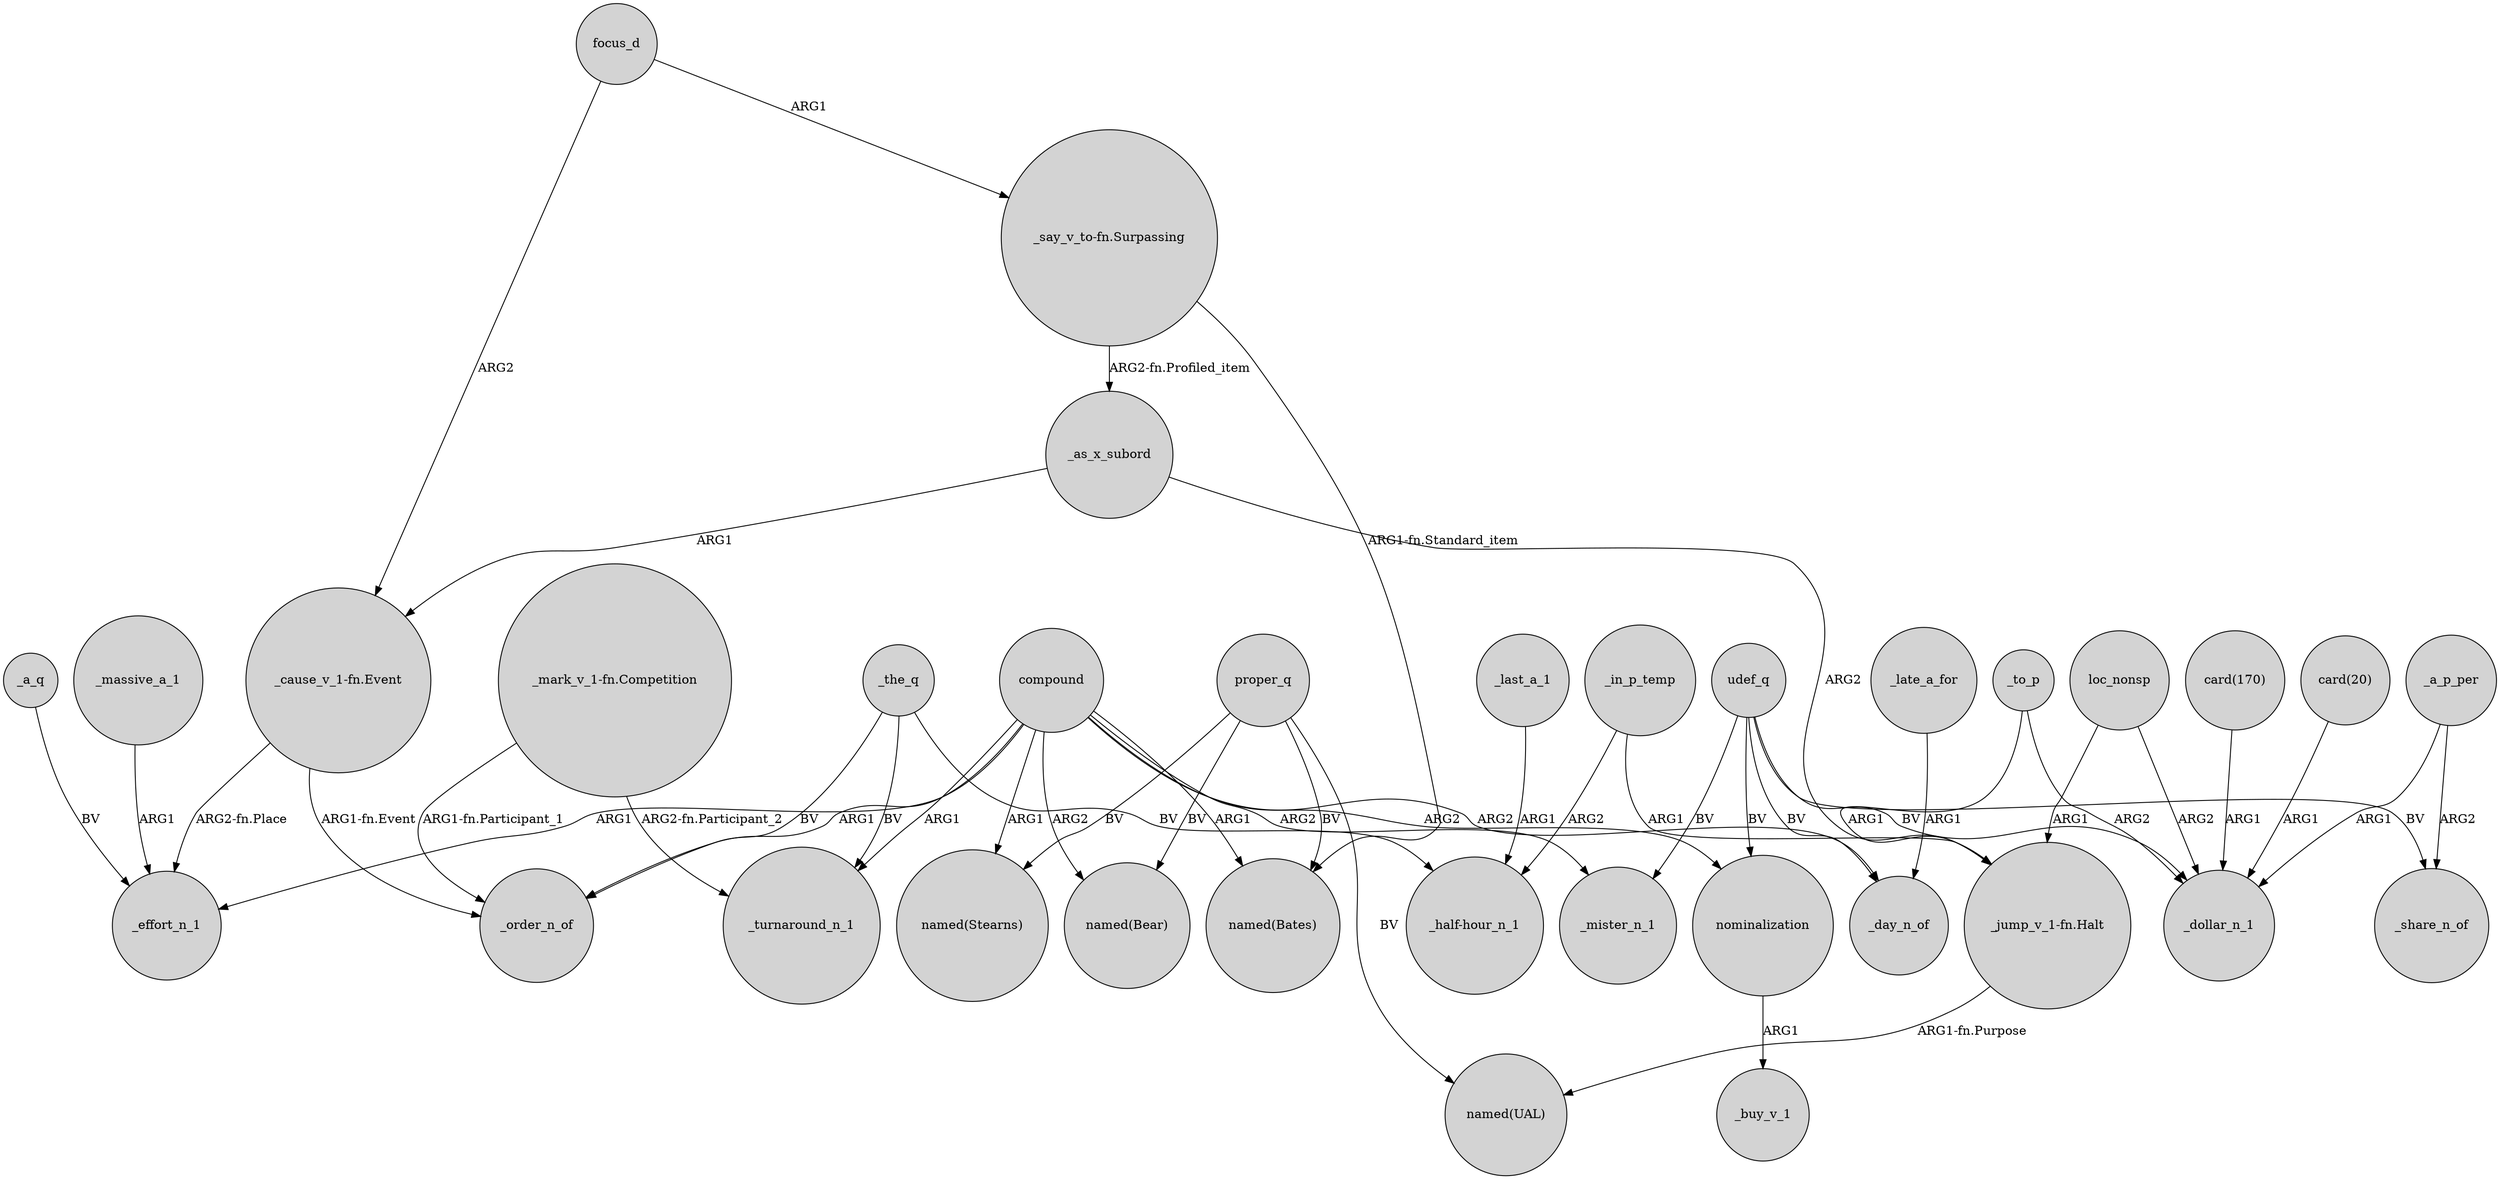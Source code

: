 digraph {
	node [shape=circle style=filled]
	nominalization -> _buy_v_1 [label=ARG1]
	compound -> _order_n_of [label=ARG1]
	proper_q -> "named(Bates)" [label=BV]
	compound -> _mister_n_1 [label=ARG2]
	"_say_v_to-fn.Surpassing" -> "named(Bates)" [label="ARG1-fn.Standard_item"]
	compound -> "named(Stearns)" [label=ARG1]
	proper_q -> "named(Stearns)" [label=BV]
	compound -> _day_n_of [label=ARG2]
	_as_x_subord -> "_cause_v_1-fn.Event" [label=ARG1]
	"_mark_v_1-fn.Competition" -> _order_n_of [label="ARG1-fn.Participant_1"]
	_in_p_temp -> "_half-hour_n_1" [label=ARG2]
	loc_nonsp -> _dollar_n_1 [label=ARG2]
	udef_q -> nominalization [label=BV]
	loc_nonsp -> "_jump_v_1-fn.Halt" [label=ARG1]
	"_cause_v_1-fn.Event" -> _effort_n_1 [label="ARG2-fn.Place"]
	compound -> _turnaround_n_1 [label=ARG1]
	compound -> _effort_n_1 [label=ARG1]
	"card(170)" -> _dollar_n_1 [label=ARG1]
	_to_p -> _dollar_n_1 [label=ARG2]
	_a_q -> _effort_n_1 [label=BV]
	udef_q -> _mister_n_1 [label=BV]
	_massive_a_1 -> _effort_n_1 [label=ARG1]
	_as_x_subord -> "_jump_v_1-fn.Halt" [label=ARG2]
	compound -> nominalization [label=ARG2]
	proper_q -> "named(UAL)" [label=BV]
	_the_q -> _order_n_of [label=BV]
	_late_a_for -> _day_n_of [label=ARG1]
	compound -> "named(Bear)" [label=ARG2]
	"_cause_v_1-fn.Event" -> _order_n_of [label="ARG1-fn.Event"]
	udef_q -> _day_n_of [label=BV]
	_a_p_per -> _share_n_of [label=ARG2]
	udef_q -> _share_n_of [label=BV]
	proper_q -> "named(Bear)" [label=BV]
	udef_q -> _dollar_n_1 [label=BV]
	_last_a_1 -> "_half-hour_n_1" [label=ARG1]
	_the_q -> _turnaround_n_1 [label=BV]
	_in_p_temp -> "_jump_v_1-fn.Halt" [label=ARG1]
	_a_p_per -> _dollar_n_1 [label=ARG1]
	"_jump_v_1-fn.Halt" -> "named(UAL)" [label="ARG1-fn.Purpose"]
	compound -> "named(Bates)" [label=ARG1]
	_the_q -> "_half-hour_n_1" [label=BV]
	focus_d -> "_say_v_to-fn.Surpassing" [label=ARG1]
	"_mark_v_1-fn.Competition" -> _turnaround_n_1 [label="ARG2-fn.Participant_2"]
	focus_d -> "_cause_v_1-fn.Event" [label=ARG2]
	_to_p -> "_jump_v_1-fn.Halt" [label=ARG1]
	"_say_v_to-fn.Surpassing" -> _as_x_subord [label="ARG2-fn.Profiled_item"]
	"card(20)" -> _dollar_n_1 [label=ARG1]
}
